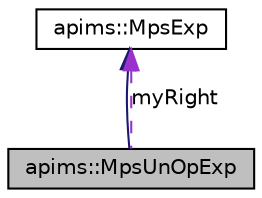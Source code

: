 digraph G
{
  edge [fontname="Helvetica",fontsize="10",labelfontname="Helvetica",labelfontsize="10"];
  node [fontname="Helvetica",fontsize="10",shape=record];
  Node1 [label="apims::MpsUnOpExp",height=0.2,width=0.4,color="black", fillcolor="grey75", style="filled" fontcolor="black"];
  Node2 -> Node1 [dir=back,color="midnightblue",fontsize="10",style="solid",fontname="Helvetica"];
  Node2 [label="apims::MpsExp",height=0.2,width=0.4,color="black", fillcolor="white", style="filled",URL="$classapims_1_1_mps_exp.html"];
  Node2 -> Node1 [dir=back,color="darkorchid3",fontsize="10",style="dashed",label="myRight",fontname="Helvetica"];
}
